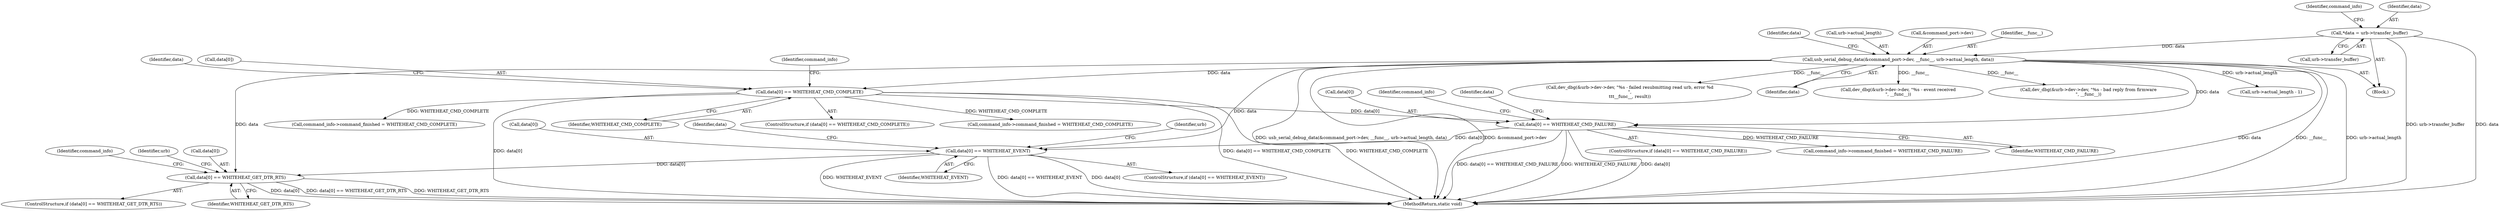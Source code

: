 digraph "0_linux_6817ae225cd650fb1c3295d769298c38b1eba818@pointer" {
"1000236" [label="(Call,data[0] == WHITEHEAT_GET_DTR_RTS)"];
"1000172" [label="(Call,usb_serial_debug_data(&command_port->dev, __func__, urb->actual_length, data))"];
"1000119" [label="(Call,*data = urb->transfer_buffer)"];
"1000219" [label="(Call,data[0] == WHITEHEAT_EVENT)"];
"1000201" [label="(Call,data[0] == WHITEHEAT_CMD_FAILURE)"];
"1000183" [label="(Call,data[0] == WHITEHEAT_CMD_COMPLETE)"];
"1000284" [label="(Call,dev_dbg(&urb->dev->dev, \"%s - failed resubmitting read urb, error %d\n\",\n\t\t\t__func__, result))"];
"1000201" [label="(Call,data[0] == WHITEHEAT_CMD_FAILURE)"];
"1000200" [label="(ControlStructure,if (data[0] == WHITEHEAT_CMD_FAILURE))"];
"1000185" [label="(Identifier,data)"];
"1000181" [label="(Identifier,data)"];
"1000126" [label="(Identifier,command_info)"];
"1000178" [label="(Call,urb->actual_length)"];
"1000237" [label="(Call,data[0])"];
"1000184" [label="(Call,data[0])"];
"1000218" [label="(ControlStructure,if (data[0] == WHITEHEAT_EVENT))"];
"1000225" [label="(Call,dev_dbg(&urb->dev->dev, \"%s - event received\n\", __func__))"];
"1000244" [label="(Identifier,command_info)"];
"1000223" [label="(Identifier,WHITEHEAT_EVENT)"];
"1000191" [label="(Identifier,command_info)"];
"1000183" [label="(Call,data[0] == WHITEHEAT_CMD_COMPLETE)"];
"1000207" [label="(Call,command_info->command_finished = WHITEHEAT_CMD_FAILURE)"];
"1000255" [label="(Call,command_info->command_finished = WHITEHEAT_CMD_COMPLETE)"];
"1000187" [label="(Identifier,WHITEHEAT_CMD_COMPLETE)"];
"1000119" [label="(Call,*data = urb->transfer_buffer)"];
"1000205" [label="(Identifier,WHITEHEAT_CMD_FAILURE)"];
"1000202" [label="(Call,data[0])"];
"1000219" [label="(Call,data[0] == WHITEHEAT_EVENT)"];
"1000172" [label="(Call,usb_serial_debug_data(&command_port->dev, __func__, urb->actual_length, data))"];
"1000235" [label="(ControlStructure,if (data[0] == WHITEHEAT_GET_DTR_RTS))"];
"1000229" [label="(Identifier,urb)"];
"1000209" [label="(Identifier,command_info)"];
"1000221" [label="(Identifier,data)"];
"1000182" [label="(ControlStructure,if (data[0] == WHITEHEAT_CMD_COMPLETE))"];
"1000203" [label="(Identifier,data)"];
"1000266" [label="(Call,dev_dbg(&urb->dev->dev, \"%s - bad reply from firmware\n\", __func__))"];
"1000220" [label="(Call,data[0])"];
"1000238" [label="(Identifier,data)"];
"1000240" [label="(Identifier,WHITEHEAT_GET_DTR_RTS)"];
"1000173" [label="(Call,&command_port->dev)"];
"1000236" [label="(Call,data[0] == WHITEHEAT_GET_DTR_RTS)"];
"1000104" [label="(Block,)"];
"1000177" [label="(Identifier,__func__)"];
"1000294" [label="(MethodReturn,static void)"];
"1000121" [label="(Call,urb->transfer_buffer)"];
"1000189" [label="(Call,command_info->command_finished = WHITEHEAT_CMD_COMPLETE)"];
"1000250" [label="(Call,urb->actual_length - 1)"];
"1000270" [label="(Identifier,urb)"];
"1000120" [label="(Identifier,data)"];
"1000236" -> "1000235"  [label="AST: "];
"1000236" -> "1000240"  [label="CFG: "];
"1000237" -> "1000236"  [label="AST: "];
"1000240" -> "1000236"  [label="AST: "];
"1000244" -> "1000236"  [label="CFG: "];
"1000270" -> "1000236"  [label="CFG: "];
"1000236" -> "1000294"  [label="DDG: data[0]"];
"1000236" -> "1000294"  [label="DDG: data[0] == WHITEHEAT_GET_DTR_RTS"];
"1000236" -> "1000294"  [label="DDG: WHITEHEAT_GET_DTR_RTS"];
"1000172" -> "1000236"  [label="DDG: data"];
"1000219" -> "1000236"  [label="DDG: data[0]"];
"1000172" -> "1000104"  [label="AST: "];
"1000172" -> "1000181"  [label="CFG: "];
"1000173" -> "1000172"  [label="AST: "];
"1000177" -> "1000172"  [label="AST: "];
"1000178" -> "1000172"  [label="AST: "];
"1000181" -> "1000172"  [label="AST: "];
"1000185" -> "1000172"  [label="CFG: "];
"1000172" -> "1000294"  [label="DDG: data"];
"1000172" -> "1000294"  [label="DDG: __func__"];
"1000172" -> "1000294"  [label="DDG: urb->actual_length"];
"1000172" -> "1000294"  [label="DDG: usb_serial_debug_data(&command_port->dev, __func__, urb->actual_length, data)"];
"1000172" -> "1000294"  [label="DDG: &command_port->dev"];
"1000119" -> "1000172"  [label="DDG: data"];
"1000172" -> "1000183"  [label="DDG: data"];
"1000172" -> "1000201"  [label="DDG: data"];
"1000172" -> "1000219"  [label="DDG: data"];
"1000172" -> "1000225"  [label="DDG: __func__"];
"1000172" -> "1000250"  [label="DDG: urb->actual_length"];
"1000172" -> "1000266"  [label="DDG: __func__"];
"1000172" -> "1000284"  [label="DDG: __func__"];
"1000119" -> "1000104"  [label="AST: "];
"1000119" -> "1000121"  [label="CFG: "];
"1000120" -> "1000119"  [label="AST: "];
"1000121" -> "1000119"  [label="AST: "];
"1000126" -> "1000119"  [label="CFG: "];
"1000119" -> "1000294"  [label="DDG: urb->transfer_buffer"];
"1000119" -> "1000294"  [label="DDG: data"];
"1000219" -> "1000218"  [label="AST: "];
"1000219" -> "1000223"  [label="CFG: "];
"1000220" -> "1000219"  [label="AST: "];
"1000223" -> "1000219"  [label="AST: "];
"1000229" -> "1000219"  [label="CFG: "];
"1000238" -> "1000219"  [label="CFG: "];
"1000219" -> "1000294"  [label="DDG: WHITEHEAT_EVENT"];
"1000219" -> "1000294"  [label="DDG: data[0] == WHITEHEAT_EVENT"];
"1000219" -> "1000294"  [label="DDG: data[0]"];
"1000201" -> "1000219"  [label="DDG: data[0]"];
"1000201" -> "1000200"  [label="AST: "];
"1000201" -> "1000205"  [label="CFG: "];
"1000202" -> "1000201"  [label="AST: "];
"1000205" -> "1000201"  [label="AST: "];
"1000209" -> "1000201"  [label="CFG: "];
"1000221" -> "1000201"  [label="CFG: "];
"1000201" -> "1000294"  [label="DDG: data[0] == WHITEHEAT_CMD_FAILURE"];
"1000201" -> "1000294"  [label="DDG: WHITEHEAT_CMD_FAILURE"];
"1000201" -> "1000294"  [label="DDG: data[0]"];
"1000183" -> "1000201"  [label="DDG: data[0]"];
"1000201" -> "1000207"  [label="DDG: WHITEHEAT_CMD_FAILURE"];
"1000183" -> "1000182"  [label="AST: "];
"1000183" -> "1000187"  [label="CFG: "];
"1000184" -> "1000183"  [label="AST: "];
"1000187" -> "1000183"  [label="AST: "];
"1000191" -> "1000183"  [label="CFG: "];
"1000203" -> "1000183"  [label="CFG: "];
"1000183" -> "1000294"  [label="DDG: WHITEHEAT_CMD_COMPLETE"];
"1000183" -> "1000294"  [label="DDG: data[0]"];
"1000183" -> "1000294"  [label="DDG: data[0] == WHITEHEAT_CMD_COMPLETE"];
"1000183" -> "1000189"  [label="DDG: WHITEHEAT_CMD_COMPLETE"];
"1000183" -> "1000255"  [label="DDG: WHITEHEAT_CMD_COMPLETE"];
}
